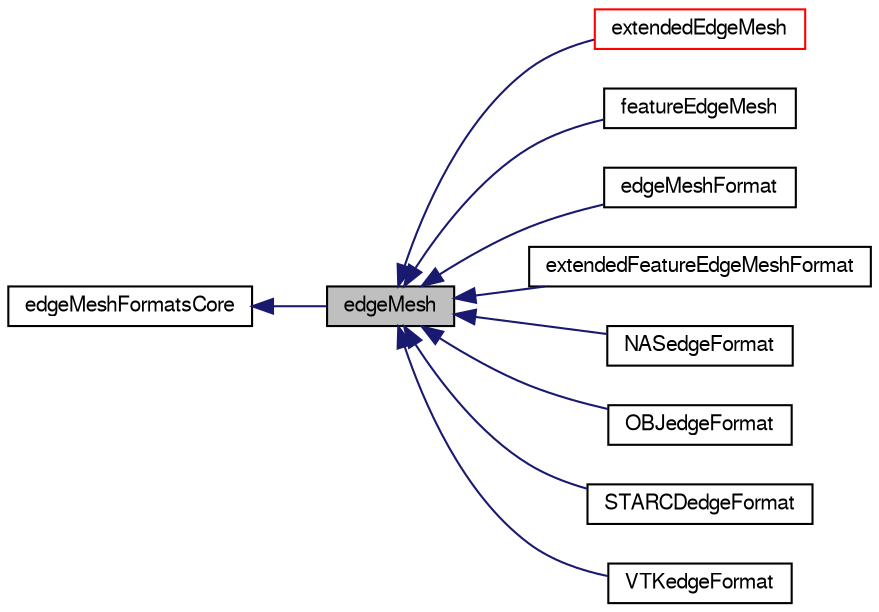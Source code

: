 digraph "edgeMesh"
{
  bgcolor="transparent";
  edge [fontname="FreeSans",fontsize="10",labelfontname="FreeSans",labelfontsize="10"];
  node [fontname="FreeSans",fontsize="10",shape=record];
  rankdir="LR";
  Node0 [label="edgeMesh",height=0.2,width=0.4,color="black", fillcolor="grey75", style="filled", fontcolor="black"];
  Node1 -> Node0 [dir="back",color="midnightblue",fontsize="10",style="solid",fontname="FreeSans"];
  Node1 [label="edgeMeshFormatsCore",height=0.2,width=0.4,color="black",URL="$a21762.html",tooltip="A collection of helper functions for reading/writing edge formats. "];
  Node0 -> Node2 [dir="back",color="midnightblue",fontsize="10",style="solid",fontname="FreeSans"];
  Node2 [label="extendedEdgeMesh",height=0.2,width=0.4,color="red",URL="$a21786.html",tooltip="Description of feature edges and points. "];
  Node0 -> Node5 [dir="back",color="midnightblue",fontsize="10",style="solid",fontname="FreeSans"];
  Node5 [label="featureEdgeMesh",height=0.2,width=0.4,color="black",URL="$a21798.html",tooltip="edgeMesh + IO. "];
  Node0 -> Node6 [dir="back",color="midnightblue",fontsize="10",style="solid",fontname="FreeSans"];
  Node6 [label="edgeMeshFormat",height=0.2,width=0.4,color="black",URL="$a21758.html",tooltip="Provide a means of reading/writing the single-file OpenFOAM edge format. "];
  Node0 -> Node7 [dir="back",color="midnightblue",fontsize="10",style="solid",fontname="FreeSans"];
  Node7 [label="extendedFeatureEdgeMeshFormat",height=0.2,width=0.4,color="black",URL="$a21766.html",tooltip="Provide a means of reading extendedFeatureEdgeMesh as featureEdgeMesh. "];
  Node0 -> Node8 [dir="back",color="midnightblue",fontsize="10",style="solid",fontname="FreeSans"];
  Node8 [label="NASedgeFormat",height=0.2,width=0.4,color="black",URL="$a21770.html",tooltip="Nastran edge reader. "];
  Node0 -> Node9 [dir="back",color="midnightblue",fontsize="10",style="solid",fontname="FreeSans"];
  Node9 [label="OBJedgeFormat",height=0.2,width=0.4,color="black",URL="$a21774.html",tooltip="Provide a means of reading/writing Alias/Wavefront OBJ format. "];
  Node0 -> Node10 [dir="back",color="midnightblue",fontsize="10",style="solid",fontname="FreeSans"];
  Node10 [label="STARCDedgeFormat",height=0.2,width=0.4,color="black",URL="$a21778.html",tooltip="Read/write the lines from pro-STAR vrt/cel files. "];
  Node0 -> Node11 [dir="back",color="midnightblue",fontsize="10",style="solid",fontname="FreeSans"];
  Node11 [label="VTKedgeFormat",height=0.2,width=0.4,color="black",URL="$a21782.html",tooltip="Provide a means of writing VTK legacy format. "];
}
